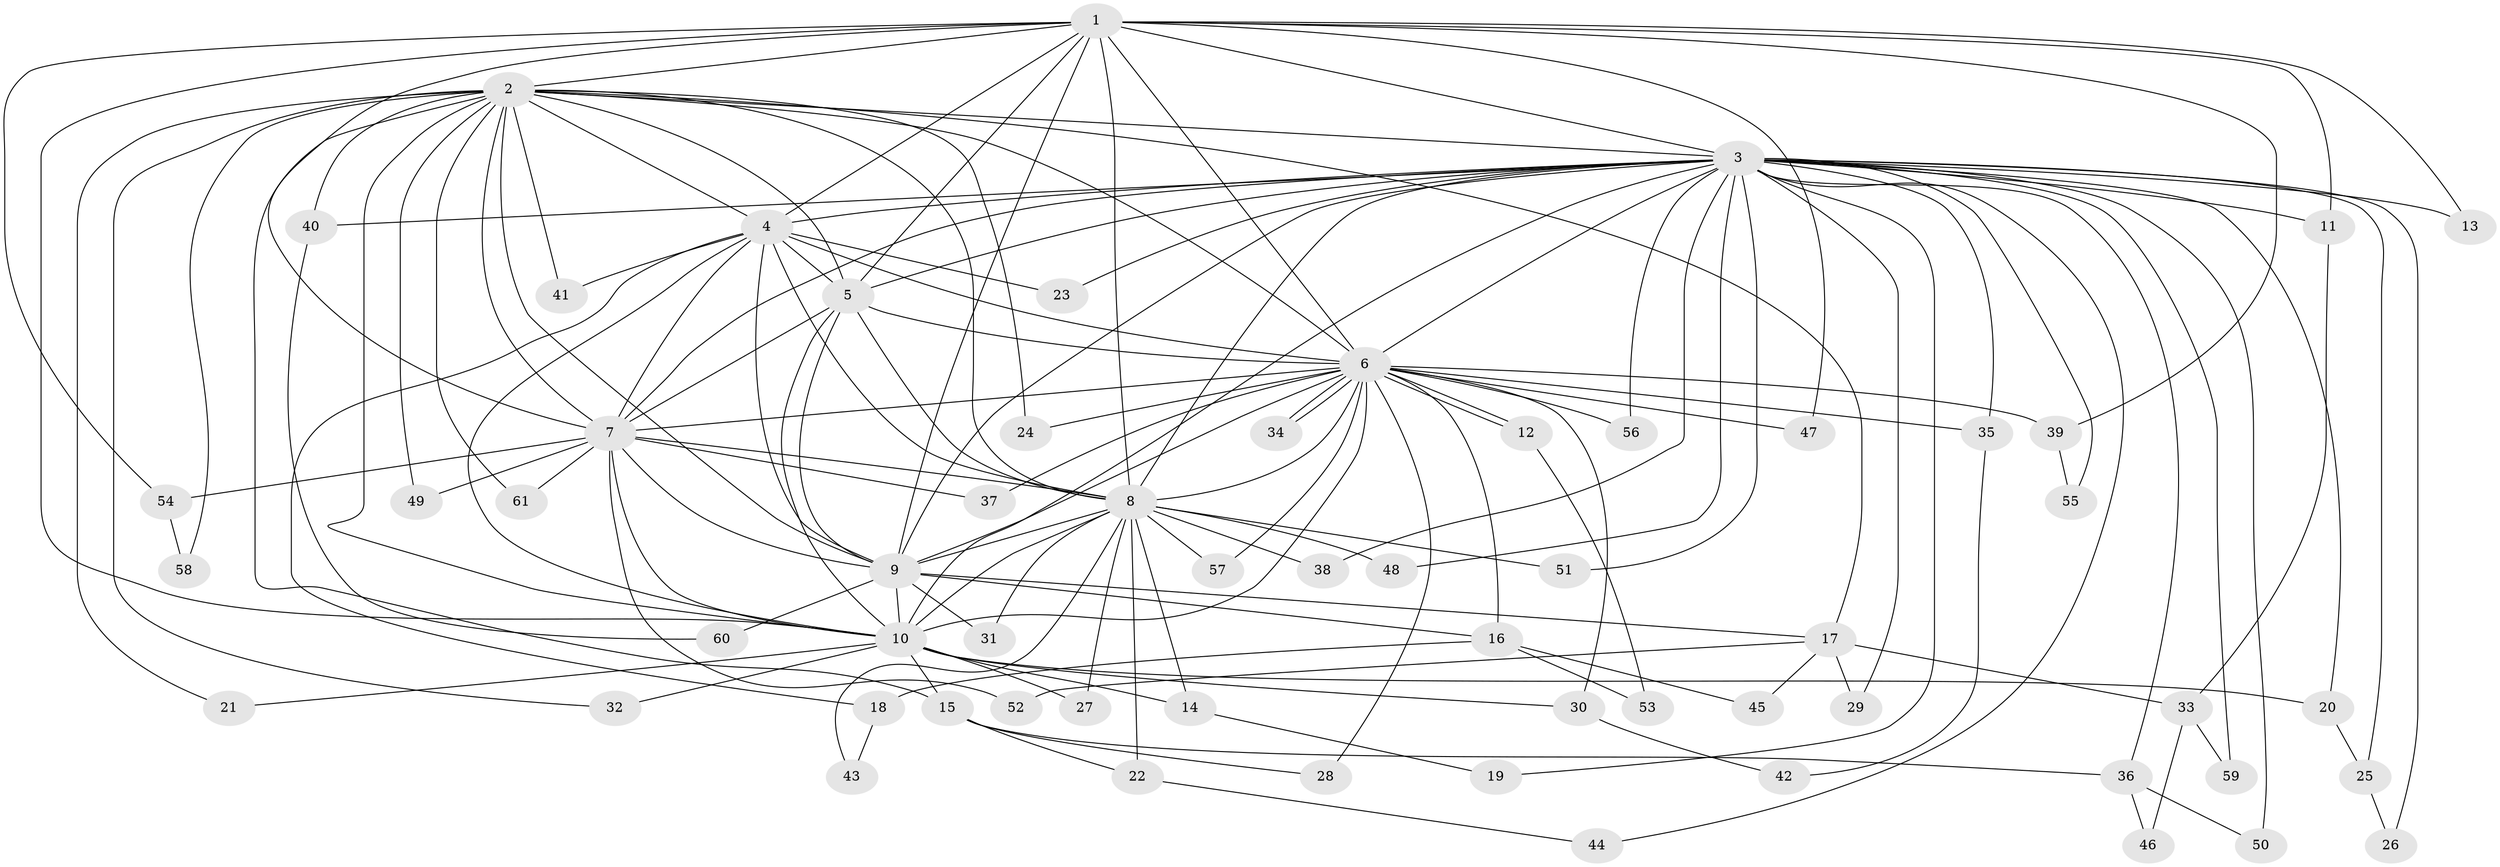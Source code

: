// Generated by graph-tools (version 1.1) at 2025/11/02/27/25 16:11:05]
// undirected, 61 vertices, 147 edges
graph export_dot {
graph [start="1"]
  node [color=gray90,style=filled];
  1;
  2;
  3;
  4;
  5;
  6;
  7;
  8;
  9;
  10;
  11;
  12;
  13;
  14;
  15;
  16;
  17;
  18;
  19;
  20;
  21;
  22;
  23;
  24;
  25;
  26;
  27;
  28;
  29;
  30;
  31;
  32;
  33;
  34;
  35;
  36;
  37;
  38;
  39;
  40;
  41;
  42;
  43;
  44;
  45;
  46;
  47;
  48;
  49;
  50;
  51;
  52;
  53;
  54;
  55;
  56;
  57;
  58;
  59;
  60;
  61;
  1 -- 2;
  1 -- 3;
  1 -- 4;
  1 -- 5;
  1 -- 6;
  1 -- 7;
  1 -- 8;
  1 -- 9;
  1 -- 10;
  1 -- 11;
  1 -- 13;
  1 -- 39;
  1 -- 47;
  1 -- 54;
  2 -- 3;
  2 -- 4;
  2 -- 5;
  2 -- 6;
  2 -- 7;
  2 -- 8;
  2 -- 9;
  2 -- 10;
  2 -- 15;
  2 -- 17;
  2 -- 21;
  2 -- 24;
  2 -- 32;
  2 -- 40;
  2 -- 41;
  2 -- 49;
  2 -- 58;
  2 -- 61;
  3 -- 4;
  3 -- 5;
  3 -- 6;
  3 -- 7;
  3 -- 8;
  3 -- 9;
  3 -- 10;
  3 -- 11;
  3 -- 13;
  3 -- 19;
  3 -- 20;
  3 -- 23;
  3 -- 25;
  3 -- 26;
  3 -- 29;
  3 -- 35;
  3 -- 36;
  3 -- 38;
  3 -- 40;
  3 -- 44;
  3 -- 48;
  3 -- 50;
  3 -- 51;
  3 -- 55;
  3 -- 56;
  3 -- 59;
  4 -- 5;
  4 -- 6;
  4 -- 7;
  4 -- 8;
  4 -- 9;
  4 -- 10;
  4 -- 18;
  4 -- 23;
  4 -- 41;
  5 -- 6;
  5 -- 7;
  5 -- 8;
  5 -- 9;
  5 -- 10;
  6 -- 7;
  6 -- 8;
  6 -- 9;
  6 -- 10;
  6 -- 12;
  6 -- 12;
  6 -- 16;
  6 -- 24;
  6 -- 28;
  6 -- 30;
  6 -- 34;
  6 -- 34;
  6 -- 35;
  6 -- 37;
  6 -- 39;
  6 -- 47;
  6 -- 56;
  6 -- 57;
  7 -- 8;
  7 -- 9;
  7 -- 10;
  7 -- 37;
  7 -- 49;
  7 -- 52;
  7 -- 54;
  7 -- 61;
  8 -- 9;
  8 -- 10;
  8 -- 14;
  8 -- 22;
  8 -- 27;
  8 -- 31;
  8 -- 38;
  8 -- 43;
  8 -- 48;
  8 -- 51;
  8 -- 57;
  9 -- 10;
  9 -- 16;
  9 -- 17;
  9 -- 31;
  9 -- 60;
  10 -- 14;
  10 -- 15;
  10 -- 20;
  10 -- 21;
  10 -- 27;
  10 -- 30;
  10 -- 32;
  11 -- 33;
  12 -- 53;
  14 -- 19;
  15 -- 22;
  15 -- 28;
  15 -- 36;
  16 -- 18;
  16 -- 45;
  16 -- 53;
  17 -- 29;
  17 -- 33;
  17 -- 45;
  17 -- 52;
  18 -- 43;
  20 -- 25;
  22 -- 44;
  25 -- 26;
  30 -- 42;
  33 -- 46;
  33 -- 59;
  35 -- 42;
  36 -- 46;
  36 -- 50;
  39 -- 55;
  40 -- 60;
  54 -- 58;
}
